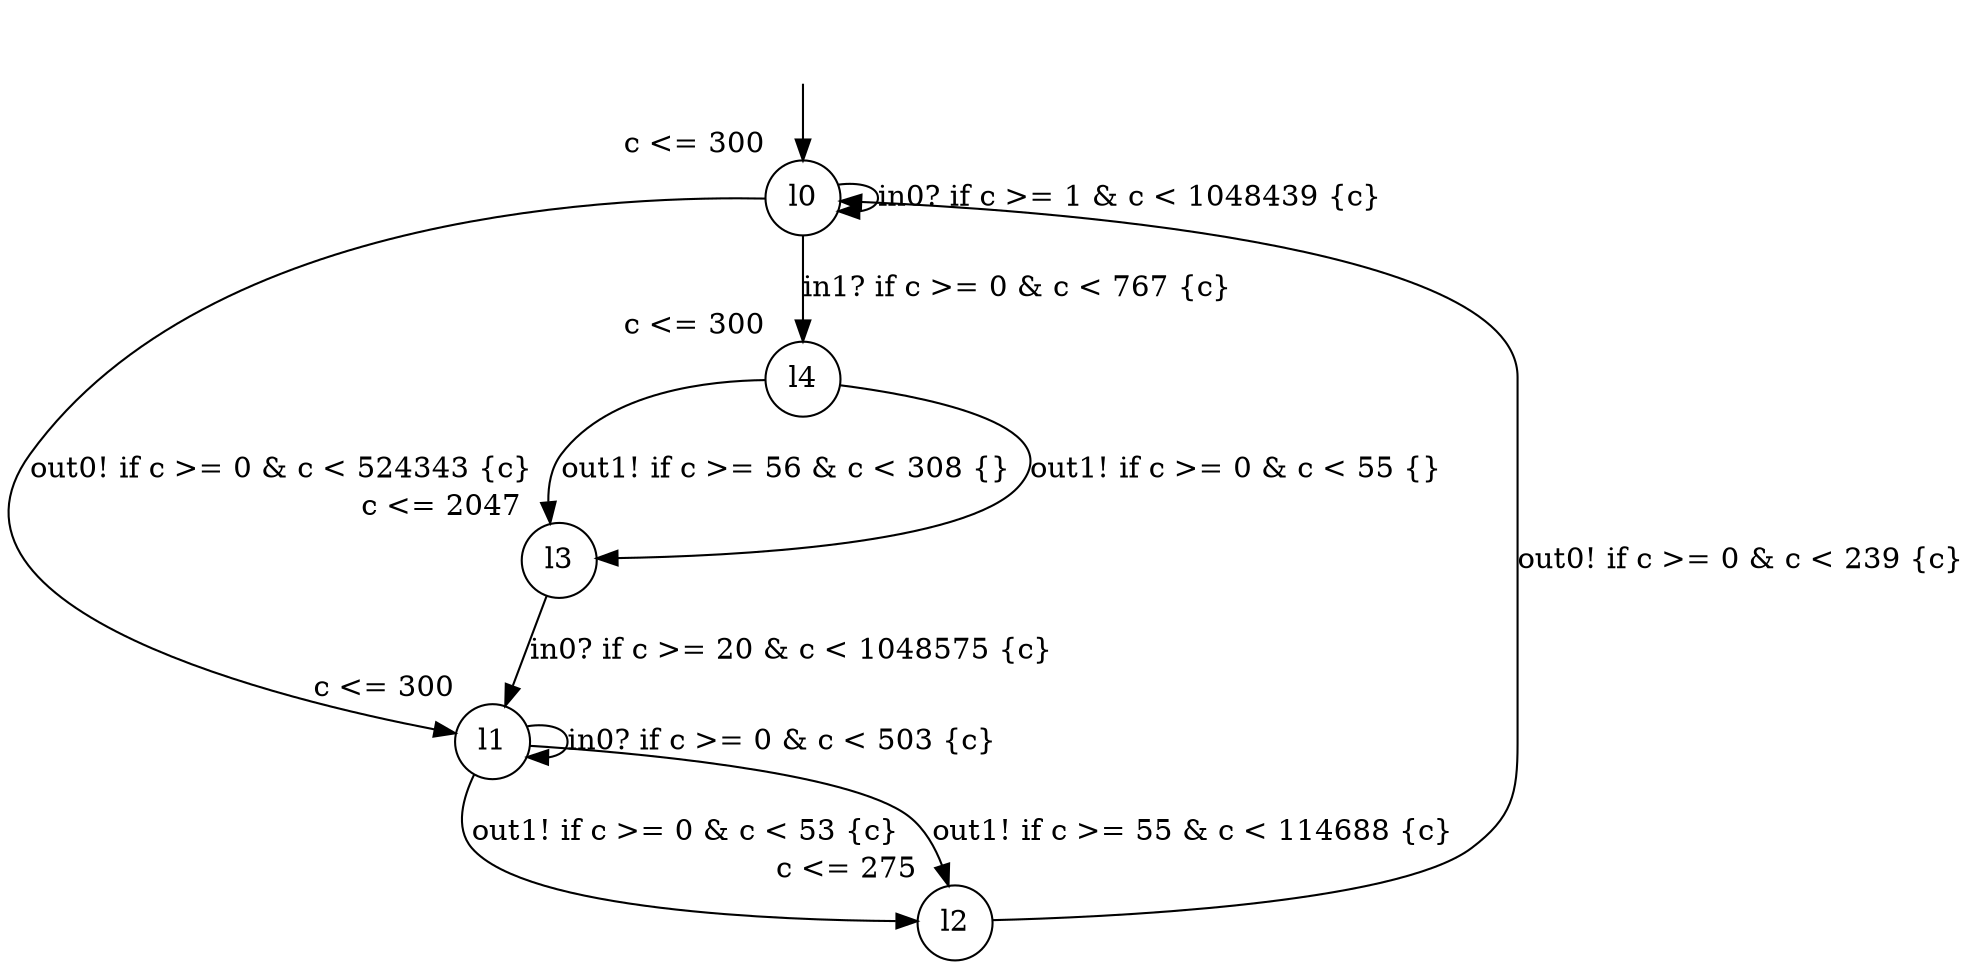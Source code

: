 digraph g {
__start0 [label="" shape="none"];
l0 [shape="circle" margin=0 label="l0", xlabel="c <= 300"];
l1 [shape="circle" margin=0 label="l1", xlabel="c <= 300"];
l2 [shape="circle" margin=0 label="l2", xlabel="c <= 275"];
l3 [shape="circle" margin=0 label="l3", xlabel="c <= 2047"];
l4 [shape="circle" margin=0 label="l4", xlabel="c <= 300"];
l0 -> l0 [label="in0? if c >= 1 & c < 1048439 {c} "];
l0 -> l4 [label="in1? if c >= 0 & c < 767 {c} "];
l0 -> l1 [label="out0! if c >= 0 & c < 524343 {c} "];
l1 -> l2 [label="out1! if c >= 0 & c < 53 {c} "];
l1 -> l2 [label="out1! if c >= 55 & c < 114688 {c} "];
l1 -> l1 [label="in0? if c >= 0 & c < 503 {c} "];
l2 -> l0 [label="out0! if c >= 0 & c < 239 {c} "];
l3 -> l1 [label="in0? if c >= 20 & c < 1048575 {c} "];
l4 -> l3 [label="out1! if c >= 56 & c < 308 {} "];
l4 -> l3 [label="out1! if c >= 0 & c < 55 {} "];
__start0 -> l0;
}
